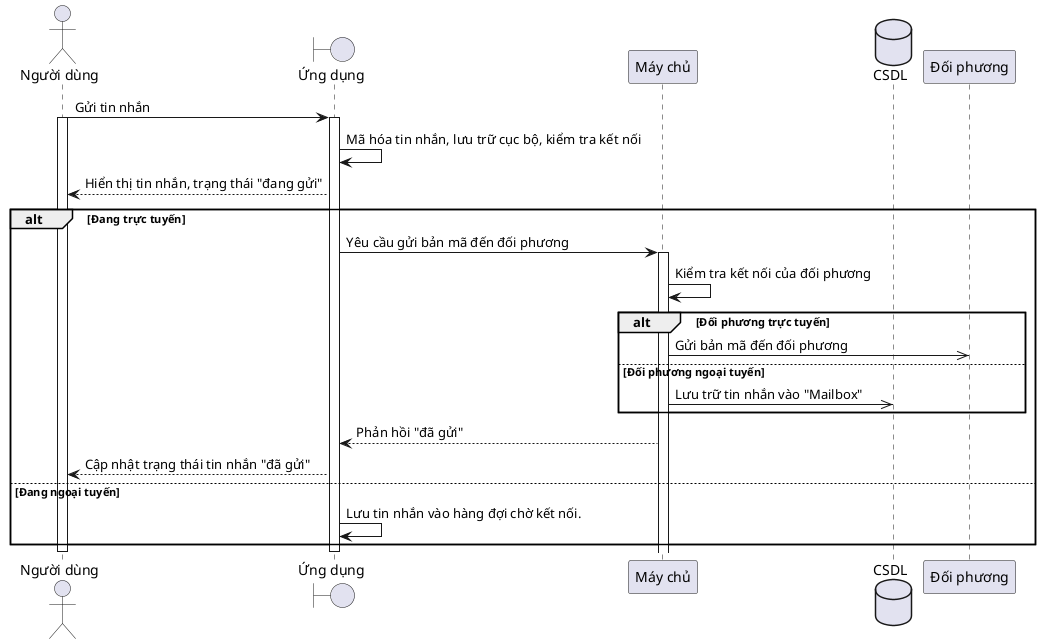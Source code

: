 @startuml

actor "Người dùng" as user
boundary "Ứng dụng" as app
participant "Máy chủ" as server
database "CSDL" as db
participant "Đối phương" as partner

user -> app: Gửi tin nhắn
activate app
activate user
app -> app: Mã hóa tin nhắn, lưu trữ cục bộ, kiểm tra kết nối
user <-- app: Hiển thị tin nhắn, trạng thái "đang gửi"
alt Đang trực tuyến
    app -> server: Yêu cầu gửi bản mã đến đối phương
    activate server
    server -> server: Kiểm tra kết nối của đối phương
    alt Đối phương trực tuyến
        server ->> partner: Gửi bản mã đến đối phương
    else Đối phương ngoại tuyến
        server ->> db: Lưu trữ tin nhắn vào "Mailbox"
    end
    app <-- server: Phản hồi "đã gửi"
    user <-- app: Cập nhật trạng thái tin nhắn "đã gửi"

else Đang ngoại tuyến
    app -> app: Lưu tin nhắn vào hàng đợi chờ kết nối.
end

deactivate app
deactivate user


@enduml